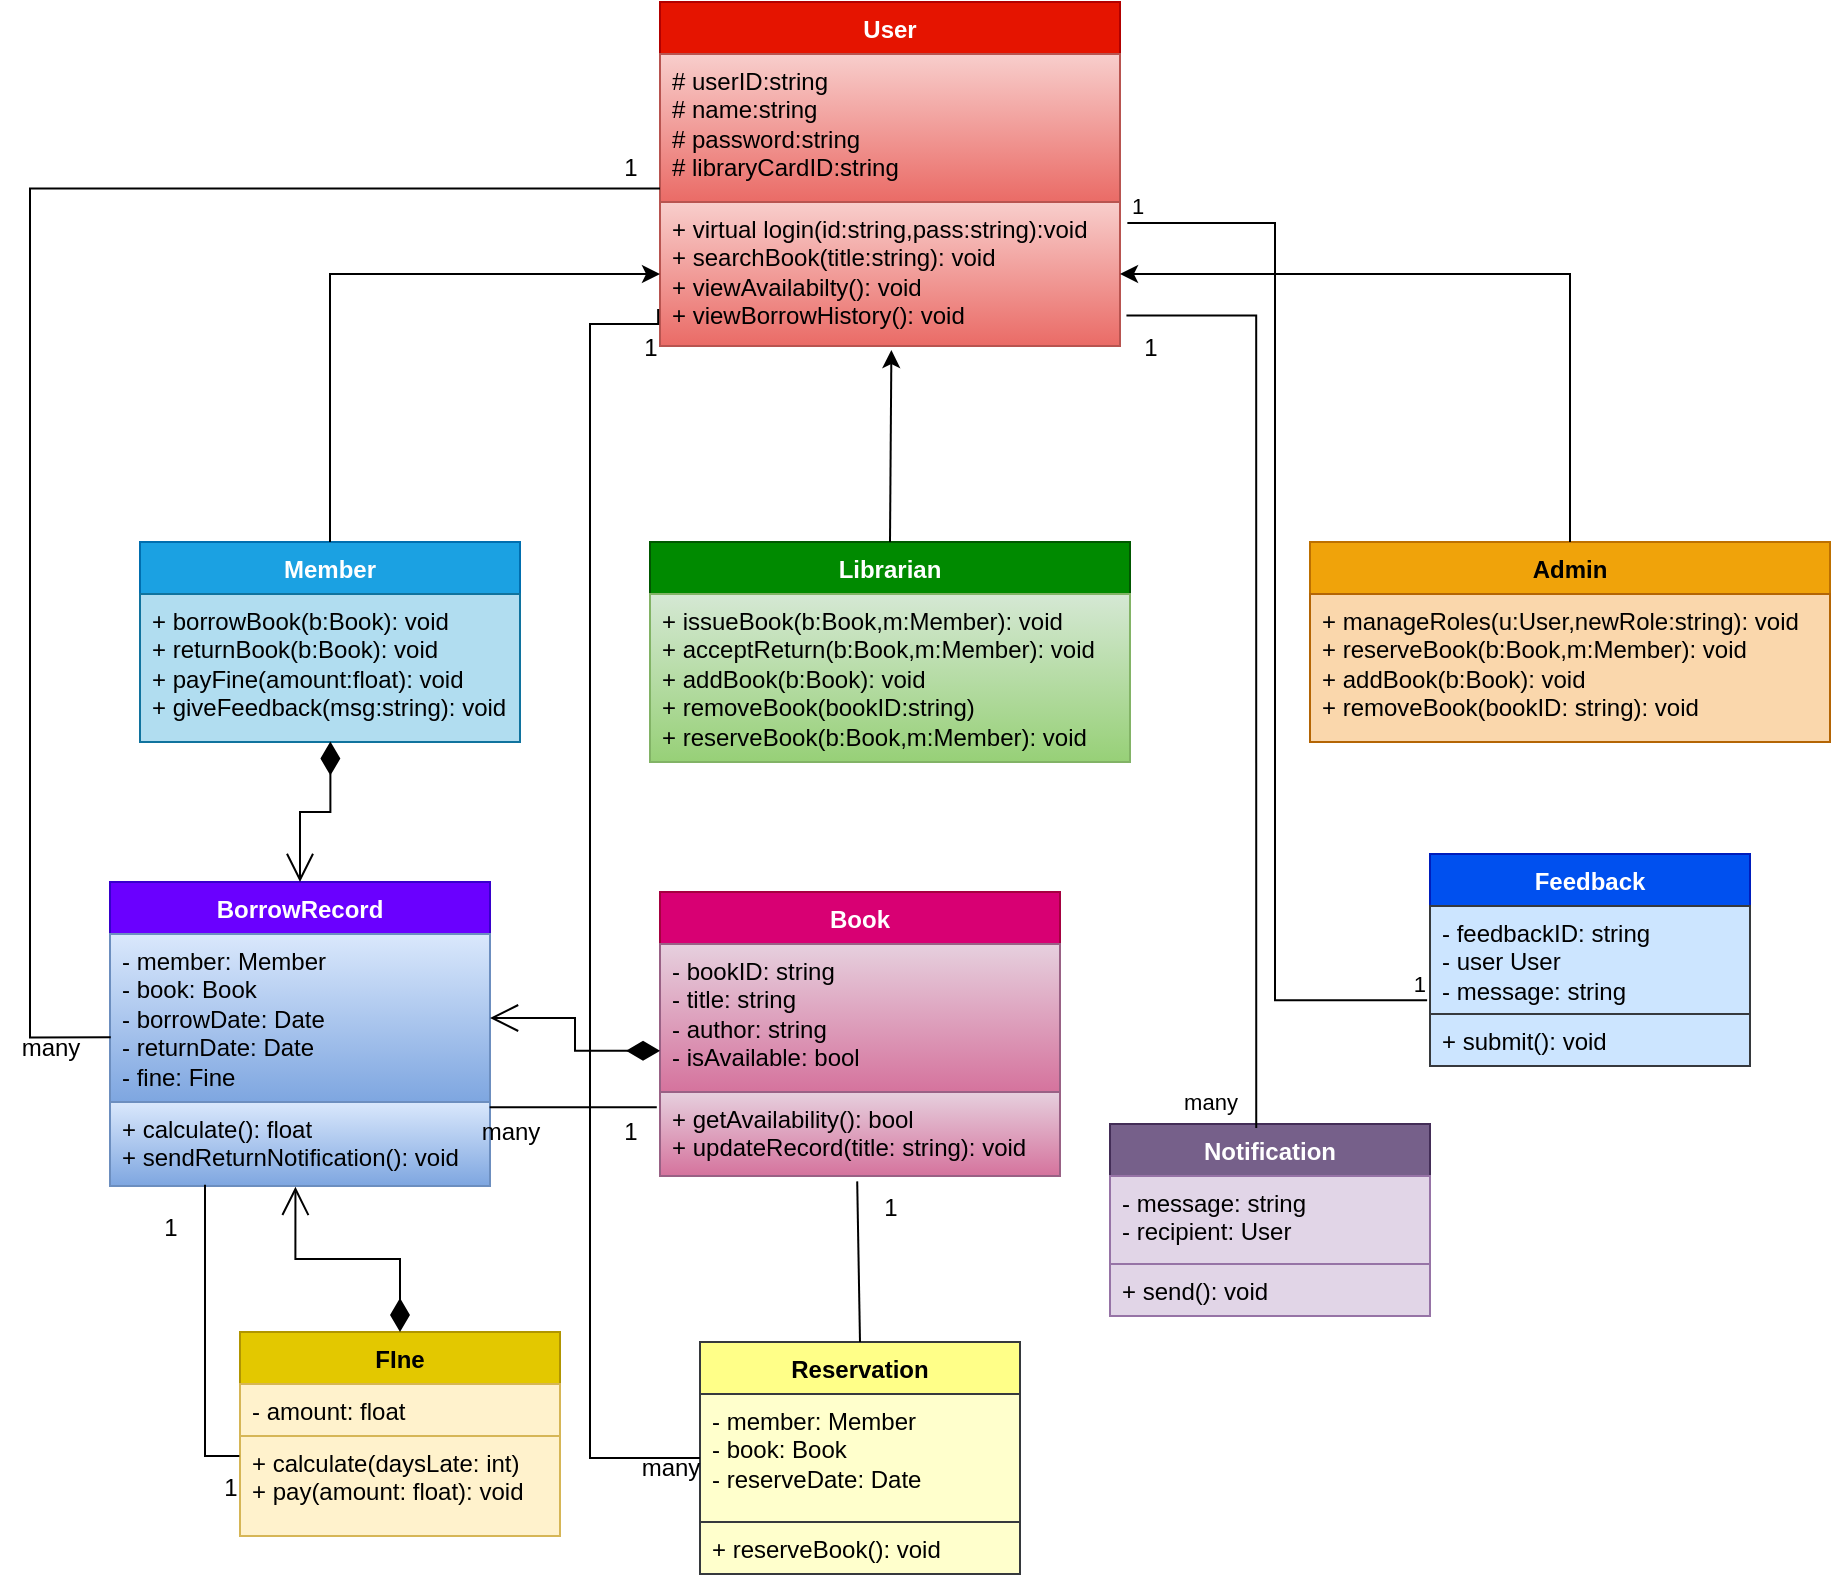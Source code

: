 <mxfile version="26.0.9">
  <diagram name="Page-1" id="Ziooi1kFB1PR6lYrfJap">
    <mxGraphModel dx="1900" dy="621" grid="1" gridSize="10" guides="1" tooltips="1" connect="1" arrows="1" fold="1" page="1" pageScale="1" pageWidth="850" pageHeight="1100" background="#ffffff" math="0" shadow="0">
      <root>
        <mxCell id="0" />
        <mxCell id="1" parent="0" />
        <mxCell id="pwxGj4QJEmWvPwFnOic8-1" value="User" style="swimlane;fontStyle=1;align=center;verticalAlign=top;childLayout=stackLayout;horizontal=1;startSize=26;horizontalStack=0;resizeParent=1;resizeParentMax=0;resizeLast=0;collapsible=1;marginBottom=0;whiteSpace=wrap;html=1;fillColor=#e51400;fontColor=#ffffff;strokeColor=#B20000;" parent="1" vertex="1">
          <mxGeometry x="125" y="10" width="230" height="172" as="geometry" />
        </mxCell>
        <mxCell id="pwxGj4QJEmWvPwFnOic8-2" value="# userID:string&lt;div&gt;# name:string&lt;/div&gt;&lt;div&gt;# password:string&lt;/div&gt;&lt;div&gt;# libraryCardID:string&lt;/div&gt;" style="text;strokeColor=#b85450;fillColor=#f8cecc;align=left;verticalAlign=top;spacingLeft=4;spacingRight=4;overflow=hidden;rotatable=0;points=[[0,0.5],[1,0.5]];portConstraint=eastwest;whiteSpace=wrap;html=1;gradientColor=#ea6b66;" parent="pwxGj4QJEmWvPwFnOic8-1" vertex="1">
          <mxGeometry y="26" width="230" height="74" as="geometry" />
        </mxCell>
        <mxCell id="pwxGj4QJEmWvPwFnOic8-4" value="+ virtual login(id:string,pass:string):void&lt;div&gt;+ searchBook(title:string): void&lt;/div&gt;&lt;div&gt;+ viewAvailabilty(): void&lt;/div&gt;&lt;div&gt;+ viewBorrowHistory(): void&lt;/div&gt;" style="text;strokeColor=#b85450;fillColor=#f8cecc;align=left;verticalAlign=top;spacingLeft=4;spacingRight=4;overflow=hidden;rotatable=0;points=[[0,0.5],[1,0.5]];portConstraint=eastwest;whiteSpace=wrap;html=1;gradientColor=#ea6b66;" parent="pwxGj4QJEmWvPwFnOic8-1" vertex="1">
          <mxGeometry y="100" width="230" height="72" as="geometry" />
        </mxCell>
        <mxCell id="pwxGj4QJEmWvPwFnOic8-5" value="BorrowRecord" style="swimlane;fontStyle=1;align=center;verticalAlign=top;childLayout=stackLayout;horizontal=1;startSize=26;horizontalStack=0;resizeParent=1;resizeParentMax=0;resizeLast=0;collapsible=1;marginBottom=0;whiteSpace=wrap;html=1;fillColor=#6a00ff;fontColor=#ffffff;strokeColor=#3700CC;" parent="1" vertex="1">
          <mxGeometry x="-150" y="450" width="190" height="152" as="geometry" />
        </mxCell>
        <mxCell id="pwxGj4QJEmWvPwFnOic8-6" value="- member: Member&lt;div&gt;- book: Book&lt;/div&gt;&lt;div&gt;- borrowDate: Date&lt;/div&gt;&lt;div&gt;- returnDate: Date&lt;/div&gt;&lt;div&gt;- fine: Fine&lt;/div&gt;" style="text;strokeColor=#6c8ebf;fillColor=#dae8fc;align=left;verticalAlign=top;spacingLeft=4;spacingRight=4;overflow=hidden;rotatable=0;points=[[0,0.5],[1,0.5]];portConstraint=eastwest;whiteSpace=wrap;html=1;gradientColor=#7ea6e0;" parent="pwxGj4QJEmWvPwFnOic8-5" vertex="1">
          <mxGeometry y="26" width="190" height="84" as="geometry" />
        </mxCell>
        <mxCell id="pwxGj4QJEmWvPwFnOic8-8" value="+ calculate(): float&lt;div&gt;+ sendReturnNotification(): void&lt;/div&gt;" style="text;strokeColor=#6c8ebf;fillColor=#dae8fc;align=left;verticalAlign=top;spacingLeft=4;spacingRight=4;overflow=hidden;rotatable=0;points=[[0,0.5],[1,0.5]];portConstraint=eastwest;whiteSpace=wrap;html=1;gradientColor=#7ea6e0;" parent="pwxGj4QJEmWvPwFnOic8-5" vertex="1">
          <mxGeometry y="110" width="190" height="42" as="geometry" />
        </mxCell>
        <mxCell id="pwxGj4QJEmWvPwFnOic8-9" value="Librarian" style="swimlane;fontStyle=1;align=center;verticalAlign=top;childLayout=stackLayout;horizontal=1;startSize=26;horizontalStack=0;resizeParent=1;resizeParentMax=0;resizeLast=0;collapsible=1;marginBottom=0;whiteSpace=wrap;html=1;fillColor=#008a00;fontColor=#ffffff;strokeColor=#005700;" parent="1" vertex="1">
          <mxGeometry x="120" y="280" width="240" height="110" as="geometry" />
        </mxCell>
        <mxCell id="pwxGj4QJEmWvPwFnOic8-12" value="+ issueBook(b:Book,m:Member): void&lt;div&gt;+ acceptReturn(b:Book,m:Member): void&lt;/div&gt;&lt;div&gt;+ addBook(b:Book): void&lt;/div&gt;&lt;div&gt;+ removeBook(bookID:string)&lt;/div&gt;&lt;div&gt;+ reserveBook(b:Book,m:Member): void&lt;/div&gt;" style="text;strokeColor=#82b366;fillColor=#d5e8d4;align=left;verticalAlign=top;spacingLeft=4;spacingRight=4;overflow=hidden;rotatable=0;points=[[0,0.5],[1,0.5]];portConstraint=eastwest;whiteSpace=wrap;html=1;gradientColor=#97d077;" parent="pwxGj4QJEmWvPwFnOic8-9" vertex="1">
          <mxGeometry y="26" width="240" height="84" as="geometry" />
        </mxCell>
        <mxCell id="pwxGj4QJEmWvPwFnOic8-13" value="FIne" style="swimlane;fontStyle=1;align=center;verticalAlign=top;childLayout=stackLayout;horizontal=1;startSize=26;horizontalStack=0;resizeParent=1;resizeParentMax=0;resizeLast=0;collapsible=1;marginBottom=0;whiteSpace=wrap;html=1;fillColor=#e3c800;fontColor=#000000;strokeColor=#B09500;" parent="1" vertex="1">
          <mxGeometry x="-85" y="675" width="160" height="102" as="geometry" />
        </mxCell>
        <mxCell id="pwxGj4QJEmWvPwFnOic8-14" value="- amount: float" style="text;strokeColor=#d6b656;fillColor=#fff2cc;align=left;verticalAlign=top;spacingLeft=4;spacingRight=4;overflow=hidden;rotatable=0;points=[[0,0.5],[1,0.5]];portConstraint=eastwest;whiteSpace=wrap;html=1;" parent="pwxGj4QJEmWvPwFnOic8-13" vertex="1">
          <mxGeometry y="26" width="160" height="26" as="geometry" />
        </mxCell>
        <mxCell id="pwxGj4QJEmWvPwFnOic8-16" value="+ calculate(daysLate: int)&lt;div&gt;+ pay(amount: float): void&lt;/div&gt;" style="text;strokeColor=#d6b656;fillColor=#fff2cc;align=left;verticalAlign=top;spacingLeft=4;spacingRight=4;overflow=hidden;rotatable=0;points=[[0,0.5],[1,0.5]];portConstraint=eastwest;whiteSpace=wrap;html=1;" parent="pwxGj4QJEmWvPwFnOic8-13" vertex="1">
          <mxGeometry y="52" width="160" height="50" as="geometry" />
        </mxCell>
        <mxCell id="pwxGj4QJEmWvPwFnOic8-17" value="Admin" style="swimlane;fontStyle=1;align=center;verticalAlign=top;childLayout=stackLayout;horizontal=1;startSize=26;horizontalStack=0;resizeParent=1;resizeParentMax=0;resizeLast=0;collapsible=1;marginBottom=0;whiteSpace=wrap;html=1;fillColor=#f0a30a;fontColor=#000000;strokeColor=#BD7000;" parent="1" vertex="1">
          <mxGeometry x="450" y="280" width="260" height="100" as="geometry" />
        </mxCell>
        <mxCell id="pwxGj4QJEmWvPwFnOic8-20" value="+ manageRoles(u:User,newRole:string): void&lt;div&gt;+ reserveBook(b:Book,m:Member): void&lt;/div&gt;&lt;div&gt;+ addBook(b:Book): void&lt;/div&gt;&lt;div&gt;+ removeBook(bookID: string): void&lt;/div&gt;" style="text;strokeColor=#b46504;fillColor=#fad7ac;align=left;verticalAlign=top;spacingLeft=4;spacingRight=4;overflow=hidden;rotatable=0;points=[[0,0.5],[1,0.5]];portConstraint=eastwest;whiteSpace=wrap;html=1;" parent="pwxGj4QJEmWvPwFnOic8-17" vertex="1">
          <mxGeometry y="26" width="260" height="74" as="geometry" />
        </mxCell>
        <mxCell id="pwxGj4QJEmWvPwFnOic8-25" value="Reservation" style="swimlane;fontStyle=1;align=center;verticalAlign=top;childLayout=stackLayout;horizontal=1;startSize=26;horizontalStack=0;resizeParent=1;resizeParentMax=0;resizeLast=0;collapsible=1;marginBottom=0;whiteSpace=wrap;html=1;fillColor=#ffff88;strokeColor=#36393d;" parent="1" vertex="1">
          <mxGeometry x="145" y="680" width="160" height="116" as="geometry" />
        </mxCell>
        <mxCell id="pwxGj4QJEmWvPwFnOic8-26" value="- member: Member&lt;div&gt;- book: Book&lt;/div&gt;&lt;div&gt;- reserveDate: Date&lt;/div&gt;" style="text;strokeColor=#36393d;fillColor=#FFFFCC;align=left;verticalAlign=top;spacingLeft=4;spacingRight=4;overflow=hidden;rotatable=0;points=[[0,0.5],[1,0.5]];portConstraint=eastwest;whiteSpace=wrap;html=1;" parent="pwxGj4QJEmWvPwFnOic8-25" vertex="1">
          <mxGeometry y="26" width="160" height="64" as="geometry" />
        </mxCell>
        <mxCell id="pwxGj4QJEmWvPwFnOic8-28" value="+ reserveBook(): void" style="text;strokeColor=#36393d;fillColor=#FFFFCC;align=left;verticalAlign=top;spacingLeft=4;spacingRight=4;overflow=hidden;rotatable=0;points=[[0,0.5],[1,0.5]];portConstraint=eastwest;whiteSpace=wrap;html=1;" parent="pwxGj4QJEmWvPwFnOic8-25" vertex="1">
          <mxGeometry y="90" width="160" height="26" as="geometry" />
        </mxCell>
        <mxCell id="pwxGj4QJEmWvPwFnOic8-29" value="Notification" style="swimlane;fontStyle=1;align=center;verticalAlign=top;childLayout=stackLayout;horizontal=1;startSize=26;horizontalStack=0;resizeParent=1;resizeParentMax=0;resizeLast=0;collapsible=1;marginBottom=0;whiteSpace=wrap;html=1;fillColor=#76608a;fontColor=#ffffff;strokeColor=#432D57;" parent="1" vertex="1">
          <mxGeometry x="350" y="571" width="160" height="96" as="geometry" />
        </mxCell>
        <mxCell id="pwxGj4QJEmWvPwFnOic8-30" value="- message: string&lt;div&gt;- recipient: User&lt;/div&gt;" style="text;strokeColor=#9673a6;fillColor=#e1d5e7;align=left;verticalAlign=top;spacingLeft=4;spacingRight=4;overflow=hidden;rotatable=0;points=[[0,0.5],[1,0.5]];portConstraint=eastwest;whiteSpace=wrap;html=1;" parent="pwxGj4QJEmWvPwFnOic8-29" vertex="1">
          <mxGeometry y="26" width="160" height="44" as="geometry" />
        </mxCell>
        <mxCell id="pwxGj4QJEmWvPwFnOic8-32" value="+ send(): void" style="text;strokeColor=#9673a6;fillColor=#e1d5e7;align=left;verticalAlign=top;spacingLeft=4;spacingRight=4;overflow=hidden;rotatable=0;points=[[0,0.5],[1,0.5]];portConstraint=eastwest;whiteSpace=wrap;html=1;" parent="pwxGj4QJEmWvPwFnOic8-29" vertex="1">
          <mxGeometry y="70" width="160" height="26" as="geometry" />
        </mxCell>
        <mxCell id="pwxGj4QJEmWvPwFnOic8-33" value="Feedback" style="swimlane;fontStyle=1;align=center;verticalAlign=top;childLayout=stackLayout;horizontal=1;startSize=26;horizontalStack=0;resizeParent=1;resizeParentMax=0;resizeLast=0;collapsible=1;marginBottom=0;whiteSpace=wrap;html=1;fillColor=#0050ef;fontColor=#ffffff;strokeColor=#001DBC;" parent="1" vertex="1">
          <mxGeometry x="510" y="436" width="160" height="106" as="geometry" />
        </mxCell>
        <mxCell id="pwxGj4QJEmWvPwFnOic8-34" value="- feedbackID: string&lt;div&gt;- user User&lt;/div&gt;&lt;div&gt;- message: string&lt;/div&gt;" style="text;strokeColor=#36393d;fillColor=#cce5ff;align=left;verticalAlign=top;spacingLeft=4;spacingRight=4;overflow=hidden;rotatable=0;points=[[0,0.5],[1,0.5]];portConstraint=eastwest;whiteSpace=wrap;html=1;" parent="pwxGj4QJEmWvPwFnOic8-33" vertex="1">
          <mxGeometry y="26" width="160" height="54" as="geometry" />
        </mxCell>
        <mxCell id="pwxGj4QJEmWvPwFnOic8-36" value="+ submit(): void" style="text;strokeColor=#36393d;fillColor=#cce5ff;align=left;verticalAlign=top;spacingLeft=4;spacingRight=4;overflow=hidden;rotatable=0;points=[[0,0.5],[1,0.5]];portConstraint=eastwest;whiteSpace=wrap;html=1;" parent="pwxGj4QJEmWvPwFnOic8-33" vertex="1">
          <mxGeometry y="80" width="160" height="26" as="geometry" />
        </mxCell>
        <mxCell id="pwxGj4QJEmWvPwFnOic8-37" value="Book" style="swimlane;fontStyle=1;align=center;verticalAlign=top;childLayout=stackLayout;horizontal=1;startSize=26;horizontalStack=0;resizeParent=1;resizeParentMax=0;resizeLast=0;collapsible=1;marginBottom=0;whiteSpace=wrap;html=1;fillColor=#d80073;fontColor=#ffffff;strokeColor=#A50040;" parent="1" vertex="1">
          <mxGeometry x="125" y="455" width="200" height="142" as="geometry" />
        </mxCell>
        <mxCell id="pwxGj4QJEmWvPwFnOic8-38" value="- bookID: string&lt;div&gt;- title: string&lt;/div&gt;&lt;div&gt;- author: string&lt;/div&gt;&lt;div&gt;- isAvailable: bool&lt;/div&gt;" style="text;strokeColor=#996185;fillColor=#e6d0de;align=left;verticalAlign=top;spacingLeft=4;spacingRight=4;overflow=hidden;rotatable=0;points=[[0,0.5],[1,0.5]];portConstraint=eastwest;whiteSpace=wrap;html=1;gradientColor=#d5739d;" parent="pwxGj4QJEmWvPwFnOic8-37" vertex="1">
          <mxGeometry y="26" width="200" height="74" as="geometry" />
        </mxCell>
        <mxCell id="pwxGj4QJEmWvPwFnOic8-40" value="+ getAvailability(): bool&lt;div&gt;+ updateRecord(title: string): void&lt;/div&gt;" style="text;strokeColor=#996185;fillColor=#e6d0de;align=left;verticalAlign=top;spacingLeft=4;spacingRight=4;overflow=hidden;rotatable=0;points=[[0,0.5],[1,0.5]];portConstraint=eastwest;whiteSpace=wrap;html=1;gradientColor=#d5739d;" parent="pwxGj4QJEmWvPwFnOic8-37" vertex="1">
          <mxGeometry y="100" width="200" height="42" as="geometry" />
        </mxCell>
        <mxCell id="pwxGj4QJEmWvPwFnOic8-41" value="Member" style="swimlane;fontStyle=1;align=center;verticalAlign=top;childLayout=stackLayout;horizontal=1;startSize=26;horizontalStack=0;resizeParent=1;resizeParentMax=0;resizeLast=0;collapsible=1;marginBottom=0;whiteSpace=wrap;html=1;fillColor=#1ba1e2;fontColor=#ffffff;strokeColor=#006EAF;" parent="1" vertex="1">
          <mxGeometry x="-135" y="280" width="190" height="100" as="geometry" />
        </mxCell>
        <mxCell id="pwxGj4QJEmWvPwFnOic8-44" value="+ borrowBook(b:Book): void&lt;div&gt;+ returnBook(b:Book): void&lt;/div&gt;&lt;div&gt;+ payFine(amount:float): void&lt;/div&gt;&lt;div&gt;+ giveFeedback(msg:string): void&lt;/div&gt;" style="text;strokeColor=#10739e;fillColor=#b1ddf0;align=left;verticalAlign=top;spacingLeft=4;spacingRight=4;overflow=hidden;rotatable=0;points=[[0,0.5],[1,0.5]];portConstraint=eastwest;whiteSpace=wrap;html=1;" parent="pwxGj4QJEmWvPwFnOic8-41" vertex="1">
          <mxGeometry y="26" width="190" height="74" as="geometry" />
        </mxCell>
        <mxCell id="s6ThnofSbm5kTRvDSQZk-1" value="" style="endArrow=classic;html=1;rounded=0;exitX=0.5;exitY=0;exitDx=0;exitDy=0;entryX=0;entryY=0.5;entryDx=0;entryDy=0;edgeStyle=orthogonalEdgeStyle;" parent="1" source="pwxGj4QJEmWvPwFnOic8-41" target="pwxGj4QJEmWvPwFnOic8-4" edge="1">
          <mxGeometry width="50" height="50" relative="1" as="geometry">
            <mxPoint x="-10" y="200" as="sourcePoint" />
            <mxPoint x="40" y="150" as="targetPoint" />
          </mxGeometry>
        </mxCell>
        <mxCell id="s6ThnofSbm5kTRvDSQZk-2" value="" style="endArrow=classic;html=1;rounded=0;exitX=0.5;exitY=0;exitDx=0;exitDy=0;entryX=0.503;entryY=1.028;entryDx=0;entryDy=0;entryPerimeter=0;" parent="1" source="pwxGj4QJEmWvPwFnOic8-9" target="pwxGj4QJEmWvPwFnOic8-4" edge="1">
          <mxGeometry width="50" height="50" relative="1" as="geometry">
            <mxPoint x="210" y="270" as="sourcePoint" />
            <mxPoint x="260" y="220" as="targetPoint" />
          </mxGeometry>
        </mxCell>
        <mxCell id="s6ThnofSbm5kTRvDSQZk-3" value="" style="endArrow=classic;html=1;rounded=0;exitX=0.5;exitY=0;exitDx=0;exitDy=0;entryX=1;entryY=0.5;entryDx=0;entryDy=0;edgeStyle=orthogonalEdgeStyle;" parent="1" source="pwxGj4QJEmWvPwFnOic8-17" target="pwxGj4QJEmWvPwFnOic8-4" edge="1">
          <mxGeometry width="50" height="50" relative="1" as="geometry">
            <mxPoint x="490" y="180" as="sourcePoint" />
            <mxPoint x="540" y="130" as="targetPoint" />
          </mxGeometry>
        </mxCell>
        <mxCell id="s6ThnofSbm5kTRvDSQZk-4" value="" style="endArrow=open;html=1;endSize=12;startArrow=diamondThin;startSize=14;startFill=1;edgeStyle=orthogonalEdgeStyle;align=left;verticalAlign=bottom;rounded=0;entryX=0.5;entryY=0;entryDx=0;entryDy=0;exitX=0.501;exitY=0.997;exitDx=0;exitDy=0;exitPerimeter=0;" parent="1" source="pwxGj4QJEmWvPwFnOic8-44" target="pwxGj4QJEmWvPwFnOic8-5" edge="1">
          <mxGeometry x="-1" y="3" relative="1" as="geometry">
            <mxPoint x="-145" y="400" as="sourcePoint" />
            <mxPoint x="15" y="400" as="targetPoint" />
          </mxGeometry>
        </mxCell>
        <mxCell id="s6ThnofSbm5kTRvDSQZk-5" value="" style="endArrow=open;html=1;endSize=12;startArrow=diamondThin;startSize=14;startFill=1;edgeStyle=orthogonalEdgeStyle;align=left;verticalAlign=bottom;rounded=0;exitX=0;exitY=0.722;exitDx=0;exitDy=0;exitPerimeter=0;entryX=1;entryY=0.5;entryDx=0;entryDy=0;" parent="1" source="pwxGj4QJEmWvPwFnOic8-38" target="pwxGj4QJEmWvPwFnOic8-6" edge="1">
          <mxGeometry x="-0.91" y="-14" relative="1" as="geometry">
            <mxPoint x="80" y="680" as="sourcePoint" />
            <mxPoint x="240" y="680" as="targetPoint" />
            <mxPoint as="offset" />
          </mxGeometry>
        </mxCell>
        <mxCell id="s6ThnofSbm5kTRvDSQZk-6" value="" style="endArrow=open;html=1;endSize=12;startArrow=diamondThin;startSize=14;startFill=1;edgeStyle=orthogonalEdgeStyle;align=left;verticalAlign=bottom;rounded=0;entryX=0.488;entryY=1.01;entryDx=0;entryDy=0;entryPerimeter=0;exitX=0.5;exitY=0;exitDx=0;exitDy=0;" parent="1" source="pwxGj4QJEmWvPwFnOic8-13" target="pwxGj4QJEmWvPwFnOic8-8" edge="1">
          <mxGeometry x="-1" y="3" relative="1" as="geometry">
            <mxPoint x="-160" y="660" as="sourcePoint" />
            <mxPoint y="660" as="targetPoint" />
          </mxGeometry>
        </mxCell>
        <mxCell id="s6ThnofSbm5kTRvDSQZk-8" value="" style="endArrow=none;html=1;edgeStyle=orthogonalEdgeStyle;rounded=0;exitX=1.016;exitY=0.146;exitDx=0;exitDy=0;exitPerimeter=0;entryX=-0.009;entryY=0.873;entryDx=0;entryDy=0;entryPerimeter=0;" parent="1" source="pwxGj4QJEmWvPwFnOic8-4" target="pwxGj4QJEmWvPwFnOic8-34" edge="1">
          <mxGeometry relative="1" as="geometry">
            <mxPoint x="390" y="220" as="sourcePoint" />
            <mxPoint x="550" y="220" as="targetPoint" />
          </mxGeometry>
        </mxCell>
        <mxCell id="s6ThnofSbm5kTRvDSQZk-9" value="1" style="edgeLabel;resizable=0;html=1;align=left;verticalAlign=bottom;" parent="s6ThnofSbm5kTRvDSQZk-8" connectable="0" vertex="1">
          <mxGeometry x="-1" relative="1" as="geometry" />
        </mxCell>
        <mxCell id="s6ThnofSbm5kTRvDSQZk-10" value="1" style="edgeLabel;resizable=0;html=1;align=right;verticalAlign=bottom;" parent="s6ThnofSbm5kTRvDSQZk-8" connectable="0" vertex="1">
          <mxGeometry x="1" relative="1" as="geometry" />
        </mxCell>
        <mxCell id="s6ThnofSbm5kTRvDSQZk-11" value="" style="endArrow=none;html=1;rounded=0;entryX=0.25;entryY=0.985;entryDx=0;entryDy=0;entryPerimeter=0;exitX=-0.002;exitY=0.2;exitDx=0;exitDy=0;exitPerimeter=0;edgeStyle=orthogonalEdgeStyle;" parent="1" source="pwxGj4QJEmWvPwFnOic8-16" target="pwxGj4QJEmWvPwFnOic8-8" edge="1">
          <mxGeometry width="50" height="50" relative="1" as="geometry">
            <mxPoint x="-230" y="700" as="sourcePoint" />
            <mxPoint x="-180" y="650" as="targetPoint" />
          </mxGeometry>
        </mxCell>
        <mxCell id="s6ThnofSbm5kTRvDSQZk-12" value="1" style="text;html=1;align=center;verticalAlign=middle;resizable=0;points=[];autosize=1;strokeColor=none;fillColor=none;" parent="1" vertex="1">
          <mxGeometry x="-135" y="608" width="30" height="30" as="geometry" />
        </mxCell>
        <mxCell id="s6ThnofSbm5kTRvDSQZk-14" value="" style="endArrow=none;html=1;rounded=0;entryX=0;entryY=0.909;entryDx=0;entryDy=0;entryPerimeter=0;exitX=0.002;exitY=0.615;exitDx=0;exitDy=0;exitPerimeter=0;edgeStyle=orthogonalEdgeStyle;" parent="1" source="pwxGj4QJEmWvPwFnOic8-6" target="pwxGj4QJEmWvPwFnOic8-2" edge="1">
          <mxGeometry width="50" height="50" relative="1" as="geometry">
            <mxPoint x="-100" y="160" as="sourcePoint" />
            <mxPoint x="-50" y="110" as="targetPoint" />
            <Array as="points">
              <mxPoint x="-150" y="528" />
              <mxPoint x="-190" y="528" />
              <mxPoint x="-190" y="103" />
            </Array>
          </mxGeometry>
        </mxCell>
        <mxCell id="s6ThnofSbm5kTRvDSQZk-15" value="many" style="text;html=1;align=center;verticalAlign=middle;resizable=0;points=[];autosize=1;strokeColor=none;fillColor=none;" parent="1" vertex="1">
          <mxGeometry x="-205" y="518" width="50" height="30" as="geometry" />
        </mxCell>
        <mxCell id="s6ThnofSbm5kTRvDSQZk-16" value="1" style="text;html=1;align=center;verticalAlign=middle;resizable=0;points=[];autosize=1;strokeColor=none;fillColor=none;" parent="1" vertex="1">
          <mxGeometry x="95" y="78" width="30" height="30" as="geometry" />
        </mxCell>
        <mxCell id="s6ThnofSbm5kTRvDSQZk-17" value="" style="endArrow=none;html=1;rounded=0;entryX=1.014;entryY=0.789;entryDx=0;entryDy=0;entryPerimeter=0;exitX=0.457;exitY=0.021;exitDx=0;exitDy=0;exitPerimeter=0;edgeStyle=orthogonalEdgeStyle;" parent="1" source="pwxGj4QJEmWvPwFnOic8-29" target="pwxGj4QJEmWvPwFnOic8-4" edge="1">
          <mxGeometry width="50" height="50" relative="1" as="geometry">
            <mxPoint x="360" y="280" as="sourcePoint" />
            <mxPoint x="410" y="230" as="targetPoint" />
          </mxGeometry>
        </mxCell>
        <mxCell id="s6ThnofSbm5kTRvDSQZk-19" value="many" style="edgeLabel;html=1;align=center;verticalAlign=middle;resizable=0;points=[];" parent="s6ThnofSbm5kTRvDSQZk-17" vertex="1" connectable="0">
          <mxGeometry x="-0.937" y="4" relative="1" as="geometry">
            <mxPoint x="-19" y="2" as="offset" />
          </mxGeometry>
        </mxCell>
        <mxCell id="s6ThnofSbm5kTRvDSQZk-18" value="1" style="text;html=1;align=center;verticalAlign=middle;resizable=0;points=[];autosize=1;strokeColor=none;fillColor=none;" parent="1" vertex="1">
          <mxGeometry x="355" y="168" width="30" height="30" as="geometry" />
        </mxCell>
        <mxCell id="s6ThnofSbm5kTRvDSQZk-20" value="" style="endArrow=none;html=1;rounded=0;entryX=-0.008;entryY=0.182;entryDx=0;entryDy=0;entryPerimeter=0;exitX=0.999;exitY=0.063;exitDx=0;exitDy=0;exitPerimeter=0;" parent="1" source="pwxGj4QJEmWvPwFnOic8-8" target="pwxGj4QJEmWvPwFnOic8-40" edge="1">
          <mxGeometry width="50" height="50" relative="1" as="geometry">
            <mxPoint x="30" y="660" as="sourcePoint" />
            <mxPoint x="80" y="610" as="targetPoint" />
          </mxGeometry>
        </mxCell>
        <mxCell id="s6ThnofSbm5kTRvDSQZk-21" value="many" style="text;html=1;align=center;verticalAlign=middle;resizable=0;points=[];autosize=1;strokeColor=none;fillColor=none;" parent="1" vertex="1">
          <mxGeometry x="25" y="560" width="50" height="30" as="geometry" />
        </mxCell>
        <mxCell id="s6ThnofSbm5kTRvDSQZk-22" value="1" style="text;html=1;align=center;verticalAlign=middle;resizable=0;points=[];autosize=1;strokeColor=none;fillColor=none;" parent="1" vertex="1">
          <mxGeometry x="95" y="560" width="30" height="30" as="geometry" />
        </mxCell>
        <mxCell id="s6ThnofSbm5kTRvDSQZk-23" value="" style="endArrow=none;html=1;rounded=0;entryX=0.493;entryY=1.064;entryDx=0;entryDy=0;entryPerimeter=0;exitX=0.5;exitY=0;exitDx=0;exitDy=0;" parent="1" source="pwxGj4QJEmWvPwFnOic8-25" target="pwxGj4QJEmWvPwFnOic8-40" edge="1">
          <mxGeometry width="50" height="50" relative="1" as="geometry">
            <mxPoint x="160" y="690" as="sourcePoint" />
            <mxPoint x="210" y="640" as="targetPoint" />
          </mxGeometry>
        </mxCell>
        <mxCell id="s6ThnofSbm5kTRvDSQZk-24" value="1" style="text;html=1;align=center;verticalAlign=middle;resizable=0;points=[];autosize=1;strokeColor=none;fillColor=none;" parent="1" vertex="1">
          <mxGeometry x="225" y="598" width="30" height="30" as="geometry" />
        </mxCell>
        <mxCell id="s6ThnofSbm5kTRvDSQZk-27" value="" style="endArrow=none;html=1;rounded=0;entryX=-0.004;entryY=0.743;entryDx=0;entryDy=0;entryPerimeter=0;edgeStyle=orthogonalEdgeStyle;exitX=0;exitY=0.5;exitDx=0;exitDy=0;" parent="1" source="pwxGj4QJEmWvPwFnOic8-26" target="pwxGj4QJEmWvPwFnOic8-4" edge="1">
          <mxGeometry width="50" height="50" relative="1" as="geometry">
            <mxPoint x="30" y="270" as="sourcePoint" />
            <mxPoint x="80" y="220" as="targetPoint" />
            <Array as="points">
              <mxPoint x="90" y="738" />
              <mxPoint x="90" y="171" />
            </Array>
          </mxGeometry>
        </mxCell>
        <mxCell id="s6ThnofSbm5kTRvDSQZk-28" value="1" style="text;html=1;align=center;verticalAlign=middle;resizable=0;points=[];autosize=1;strokeColor=none;fillColor=none;" parent="1" vertex="1">
          <mxGeometry x="-105" y="738" width="30" height="30" as="geometry" />
        </mxCell>
        <mxCell id="s6ThnofSbm5kTRvDSQZk-29" value="many" style="text;html=1;align=center;verticalAlign=middle;resizable=0;points=[];autosize=1;strokeColor=none;fillColor=none;" parent="1" vertex="1">
          <mxGeometry x="105" y="728" width="50" height="30" as="geometry" />
        </mxCell>
        <mxCell id="s6ThnofSbm5kTRvDSQZk-30" value="1" style="text;html=1;align=center;verticalAlign=middle;resizable=0;points=[];autosize=1;strokeColor=none;fillColor=none;" parent="1" vertex="1">
          <mxGeometry x="105" y="168" width="30" height="30" as="geometry" />
        </mxCell>
      </root>
    </mxGraphModel>
  </diagram>
</mxfile>
